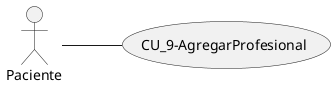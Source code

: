 @startuml
left to right direction

 actor Paciente
  Paciente -- (CU_9-AgregarProfesional)  

@enduml